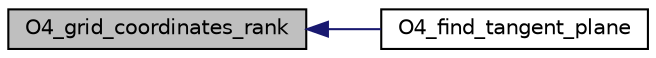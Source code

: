 digraph "O4_grid_coordinates_rank"
{
  edge [fontname="Helvetica",fontsize="10",labelfontname="Helvetica",labelfontsize="10"];
  node [fontname="Helvetica",fontsize="10",shape=record];
  rankdir="LR";
  Node353 [label="O4_grid_coordinates_rank",height=0.2,width=0.4,color="black", fillcolor="grey75", style="filled", fontcolor="black"];
  Node353 -> Node354 [dir="back",color="midnightblue",fontsize="10",style="solid",fontname="Helvetica"];
  Node354 [label="O4_find_tangent_plane",height=0.2,width=0.4,color="black", fillcolor="white", style="filled",URL="$d4/d95/group__generators_8_c.html#ad44a004f3a5ff15b3ac8f1fb6dc0c090"];
}
